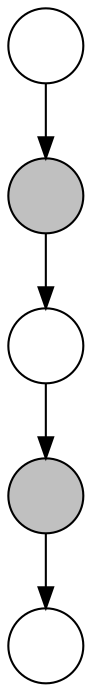 digraph G {
  splines=true;
  node [shape=circle, style=filled, label=""];
  n_0_0 	[pos="0,0!", fillcolor=white];
  n_1_1 	-> n_0_0;
  n_1_1 	[pos="-50,50!", fillcolor=grey];
  n_2_0 	-> n_1_1;
  n_2_0 	[pos="-100,0!", fillcolor=white];
  n_3_1 	-> n_2_0;
  n_3_1 	[pos="-150,50!", fillcolor=grey];
  n_4_0 	-> n_3_1;
  n_4_0 	[pos="-200,0!", fillcolor=white];
}
